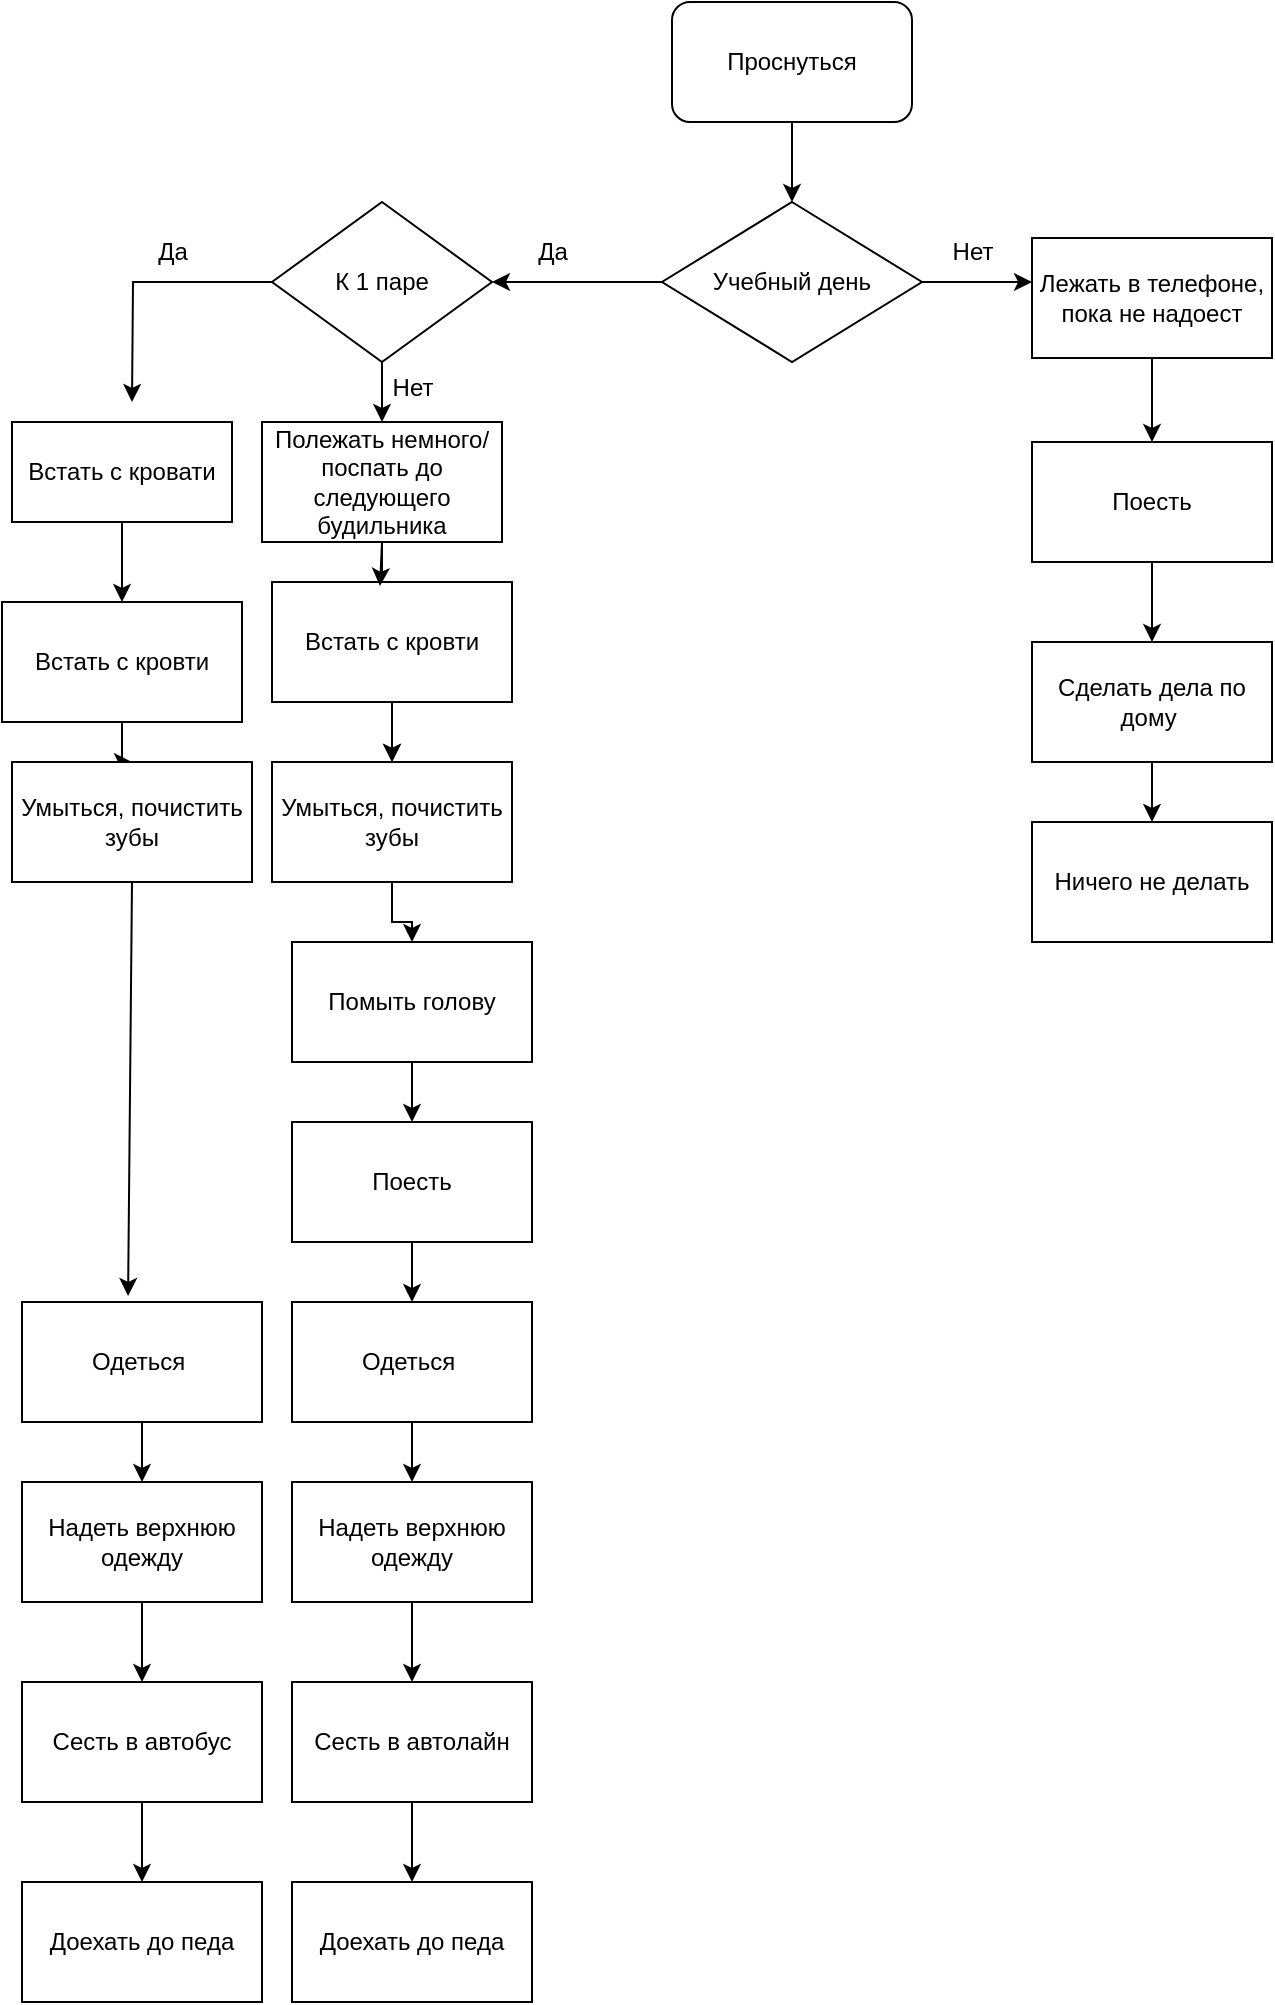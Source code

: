<mxfile version="22.0.5" type="github">
  <diagram name="Страница — 1" id="OQC815DrFUTlcRpNBhNS">
    <mxGraphModel dx="712" dy="786" grid="1" gridSize="10" guides="1" tooltips="1" connect="1" arrows="1" fold="1" page="1" pageScale="1" pageWidth="827" pageHeight="1169" math="0" shadow="0">
      <root>
        <mxCell id="0" />
        <mxCell id="1" parent="0" />
        <mxCell id="2ibJI0fIClqnVWhRsvuN-4" value="" style="edgeStyle=orthogonalEdgeStyle;rounded=0;orthogonalLoop=1;jettySize=auto;html=1;" edge="1" parent="1" source="2ibJI0fIClqnVWhRsvuN-1" target="2ibJI0fIClqnVWhRsvuN-2">
          <mxGeometry relative="1" as="geometry" />
        </mxCell>
        <mxCell id="2ibJI0fIClqnVWhRsvuN-1" value="Проснуться" style="rounded=1;whiteSpace=wrap;html=1;" vertex="1" parent="1">
          <mxGeometry x="340" y="20" width="120" height="60" as="geometry" />
        </mxCell>
        <mxCell id="2ibJI0fIClqnVWhRsvuN-5" style="edgeStyle=orthogonalEdgeStyle;rounded=0;orthogonalLoop=1;jettySize=auto;html=1;" edge="1" parent="1" source="2ibJI0fIClqnVWhRsvuN-2" target="2ibJI0fIClqnVWhRsvuN-3">
          <mxGeometry relative="1" as="geometry">
            <mxPoint x="190" y="190" as="targetPoint" />
          </mxGeometry>
        </mxCell>
        <mxCell id="2ibJI0fIClqnVWhRsvuN-2" value="Учебный день" style="rhombus;whiteSpace=wrap;html=1;" vertex="1" parent="1">
          <mxGeometry x="335" y="120" width="130" height="80" as="geometry" />
        </mxCell>
        <mxCell id="2ibJI0fIClqnVWhRsvuN-10" style="edgeStyle=orthogonalEdgeStyle;rounded=0;orthogonalLoop=1;jettySize=auto;html=1;" edge="1" parent="1" source="2ibJI0fIClqnVWhRsvuN-3">
          <mxGeometry relative="1" as="geometry">
            <mxPoint x="70" y="220" as="targetPoint" />
          </mxGeometry>
        </mxCell>
        <mxCell id="2ibJI0fIClqnVWhRsvuN-13" value="" style="edgeStyle=orthogonalEdgeStyle;rounded=0;orthogonalLoop=1;jettySize=auto;html=1;" edge="1" parent="1" source="2ibJI0fIClqnVWhRsvuN-3" target="2ibJI0fIClqnVWhRsvuN-12">
          <mxGeometry relative="1" as="geometry" />
        </mxCell>
        <mxCell id="2ibJI0fIClqnVWhRsvuN-3" value="К 1 паре" style="rhombus;whiteSpace=wrap;html=1;" vertex="1" parent="1">
          <mxGeometry x="140" y="120" width="110" height="80" as="geometry" />
        </mxCell>
        <mxCell id="2ibJI0fIClqnVWhRsvuN-7" value="Да" style="text;html=1;align=center;verticalAlign=middle;resizable=0;points=[];autosize=1;strokeColor=none;fillColor=none;" vertex="1" parent="1">
          <mxGeometry x="260" y="130" width="40" height="30" as="geometry" />
        </mxCell>
        <mxCell id="2ibJI0fIClqnVWhRsvuN-79" value="" style="edgeStyle=orthogonalEdgeStyle;rounded=0;orthogonalLoop=1;jettySize=auto;html=1;" edge="1" parent="1" source="2ibJI0fIClqnVWhRsvuN-9" target="2ibJI0fIClqnVWhRsvuN-53">
          <mxGeometry relative="1" as="geometry" />
        </mxCell>
        <mxCell id="2ibJI0fIClqnVWhRsvuN-9" value="Встать с кровати" style="rounded=0;whiteSpace=wrap;html=1;" vertex="1" parent="1">
          <mxGeometry x="10" y="230" width="110" height="50" as="geometry" />
        </mxCell>
        <mxCell id="2ibJI0fIClqnVWhRsvuN-11" value="Да" style="text;html=1;align=center;verticalAlign=middle;resizable=0;points=[];autosize=1;strokeColor=none;fillColor=none;" vertex="1" parent="1">
          <mxGeometry x="70" y="130" width="40" height="30" as="geometry" />
        </mxCell>
        <mxCell id="2ibJI0fIClqnVWhRsvuN-76" value="" style="edgeStyle=orthogonalEdgeStyle;rounded=0;orthogonalLoop=1;jettySize=auto;html=1;" edge="1" parent="1" source="2ibJI0fIClqnVWhRsvuN-12" target="2ibJI0fIClqnVWhRsvuN-19">
          <mxGeometry relative="1" as="geometry" />
        </mxCell>
        <mxCell id="2ibJI0fIClqnVWhRsvuN-12" value="Полежать немного/поспать до следующего будильника" style="rounded=0;whiteSpace=wrap;html=1;" vertex="1" parent="1">
          <mxGeometry x="135" y="230" width="120" height="60" as="geometry" />
        </mxCell>
        <mxCell id="2ibJI0fIClqnVWhRsvuN-14" value="Нет" style="text;html=1;align=center;verticalAlign=middle;resizable=0;points=[];autosize=1;strokeColor=none;fillColor=none;" vertex="1" parent="1">
          <mxGeometry x="190" y="198" width="40" height="30" as="geometry" />
        </mxCell>
        <mxCell id="2ibJI0fIClqnVWhRsvuN-48" value="" style="edgeStyle=orthogonalEdgeStyle;rounded=0;orthogonalLoop=1;jettySize=auto;html=1;" edge="1" parent="1" source="2ibJI0fIClqnVWhRsvuN-15" target="2ibJI0fIClqnVWhRsvuN-47">
          <mxGeometry relative="1" as="geometry" />
        </mxCell>
        <mxCell id="2ibJI0fIClqnVWhRsvuN-15" value="Лежать в телефоне, пока не надоест" style="rounded=0;whiteSpace=wrap;html=1;" vertex="1" parent="1">
          <mxGeometry x="520" y="138" width="120" height="60" as="geometry" />
        </mxCell>
        <mxCell id="2ibJI0fIClqnVWhRsvuN-16" style="edgeStyle=orthogonalEdgeStyle;rounded=0;orthogonalLoop=1;jettySize=auto;html=1;entryX=0;entryY=0.367;entryDx=0;entryDy=0;entryPerimeter=0;" edge="1" parent="1" source="2ibJI0fIClqnVWhRsvuN-2" target="2ibJI0fIClqnVWhRsvuN-15">
          <mxGeometry relative="1" as="geometry" />
        </mxCell>
        <mxCell id="2ibJI0fIClqnVWhRsvuN-17" value="Нет" style="text;html=1;align=center;verticalAlign=middle;resizable=0;points=[];autosize=1;strokeColor=none;fillColor=none;" vertex="1" parent="1">
          <mxGeometry x="470" y="130" width="40" height="30" as="geometry" />
        </mxCell>
        <mxCell id="2ibJI0fIClqnVWhRsvuN-74" value="" style="edgeStyle=orthogonalEdgeStyle;rounded=0;orthogonalLoop=1;jettySize=auto;html=1;" edge="1" parent="1" source="2ibJI0fIClqnVWhRsvuN-18" target="2ibJI0fIClqnVWhRsvuN-19">
          <mxGeometry relative="1" as="geometry" />
        </mxCell>
        <mxCell id="2ibJI0fIClqnVWhRsvuN-18" value="Встать с кровти" style="rounded=0;whiteSpace=wrap;html=1;" vertex="1" parent="1">
          <mxGeometry x="140" y="310" width="120" height="60" as="geometry" />
        </mxCell>
        <mxCell id="2ibJI0fIClqnVWhRsvuN-71" value="" style="edgeStyle=orthogonalEdgeStyle;rounded=0;orthogonalLoop=1;jettySize=auto;html=1;" edge="1" parent="1" source="2ibJI0fIClqnVWhRsvuN-19" target="2ibJI0fIClqnVWhRsvuN-20">
          <mxGeometry relative="1" as="geometry" />
        </mxCell>
        <mxCell id="2ibJI0fIClqnVWhRsvuN-19" value="Умыться, почистить зубы" style="rounded=0;whiteSpace=wrap;html=1;" vertex="1" parent="1">
          <mxGeometry x="140" y="400" width="120" height="60" as="geometry" />
        </mxCell>
        <mxCell id="2ibJI0fIClqnVWhRsvuN-70" value="" style="edgeStyle=orthogonalEdgeStyle;rounded=0;orthogonalLoop=1;jettySize=auto;html=1;" edge="1" parent="1" source="2ibJI0fIClqnVWhRsvuN-20" target="2ibJI0fIClqnVWhRsvuN-21">
          <mxGeometry relative="1" as="geometry" />
        </mxCell>
        <mxCell id="2ibJI0fIClqnVWhRsvuN-20" value="Помыть голову" style="rounded=0;whiteSpace=wrap;html=1;" vertex="1" parent="1">
          <mxGeometry x="150" y="490" width="120" height="60" as="geometry" />
        </mxCell>
        <mxCell id="2ibJI0fIClqnVWhRsvuN-69" value="" style="edgeStyle=orthogonalEdgeStyle;rounded=0;orthogonalLoop=1;jettySize=auto;html=1;" edge="1" parent="1" source="2ibJI0fIClqnVWhRsvuN-21" target="2ibJI0fIClqnVWhRsvuN-55">
          <mxGeometry relative="1" as="geometry" />
        </mxCell>
        <mxCell id="2ibJI0fIClqnVWhRsvuN-21" value="Поесть" style="rounded=0;whiteSpace=wrap;html=1;" vertex="1" parent="1">
          <mxGeometry x="150" y="580" width="120" height="60" as="geometry" />
        </mxCell>
        <mxCell id="2ibJI0fIClqnVWhRsvuN-68" value="" style="edgeStyle=orthogonalEdgeStyle;rounded=0;orthogonalLoop=1;jettySize=auto;html=1;" edge="1" parent="1" source="2ibJI0fIClqnVWhRsvuN-22" target="2ibJI0fIClqnVWhRsvuN-23">
          <mxGeometry relative="1" as="geometry" />
        </mxCell>
        <mxCell id="2ibJI0fIClqnVWhRsvuN-22" value="Одеться&amp;nbsp;" style="rounded=0;whiteSpace=wrap;html=1;" vertex="1" parent="1">
          <mxGeometry x="15" y="670" width="120" height="60" as="geometry" />
        </mxCell>
        <mxCell id="2ibJI0fIClqnVWhRsvuN-58" value="" style="edgeStyle=orthogonalEdgeStyle;rounded=0;orthogonalLoop=1;jettySize=auto;html=1;" edge="1" parent="1" source="2ibJI0fIClqnVWhRsvuN-23" target="2ibJI0fIClqnVWhRsvuN-30">
          <mxGeometry relative="1" as="geometry" />
        </mxCell>
        <mxCell id="2ibJI0fIClqnVWhRsvuN-23" value="Надеть верхнюю одежду" style="rounded=0;whiteSpace=wrap;html=1;" vertex="1" parent="1">
          <mxGeometry x="15" y="760" width="120" height="60" as="geometry" />
        </mxCell>
        <mxCell id="2ibJI0fIClqnVWhRsvuN-61" value="" style="edgeStyle=orthogonalEdgeStyle;rounded=0;orthogonalLoop=1;jettySize=auto;html=1;" edge="1" parent="1" source="2ibJI0fIClqnVWhRsvuN-24" target="2ibJI0fIClqnVWhRsvuN-59">
          <mxGeometry relative="1" as="geometry" />
        </mxCell>
        <mxCell id="2ibJI0fIClqnVWhRsvuN-24" value="Сесть в автолайн" style="rounded=0;whiteSpace=wrap;html=1;" vertex="1" parent="1">
          <mxGeometry x="150" y="860" width="120" height="60" as="geometry" />
        </mxCell>
        <mxCell id="2ibJI0fIClqnVWhRsvuN-25" value="Доехать до педа" style="rounded=0;whiteSpace=wrap;html=1;" vertex="1" parent="1">
          <mxGeometry x="15" y="960" width="120" height="60" as="geometry" />
        </mxCell>
        <mxCell id="2ibJI0fIClqnVWhRsvuN-60" value="" style="edgeStyle=orthogonalEdgeStyle;rounded=0;orthogonalLoop=1;jettySize=auto;html=1;" edge="1" parent="1" source="2ibJI0fIClqnVWhRsvuN-30" target="2ibJI0fIClqnVWhRsvuN-25">
          <mxGeometry relative="1" as="geometry" />
        </mxCell>
        <mxCell id="2ibJI0fIClqnVWhRsvuN-30" value="Сесть в автобус" style="rounded=0;whiteSpace=wrap;html=1;" vertex="1" parent="1">
          <mxGeometry x="15" y="860" width="120" height="60" as="geometry" />
        </mxCell>
        <mxCell id="2ibJI0fIClqnVWhRsvuN-50" value="" style="edgeStyle=orthogonalEdgeStyle;rounded=0;orthogonalLoop=1;jettySize=auto;html=1;" edge="1" parent="1" source="2ibJI0fIClqnVWhRsvuN-47" target="2ibJI0fIClqnVWhRsvuN-49">
          <mxGeometry relative="1" as="geometry" />
        </mxCell>
        <mxCell id="2ibJI0fIClqnVWhRsvuN-47" value="Поесть" style="rounded=0;whiteSpace=wrap;html=1;" vertex="1" parent="1">
          <mxGeometry x="520" y="240" width="120" height="60" as="geometry" />
        </mxCell>
        <mxCell id="2ibJI0fIClqnVWhRsvuN-52" value="" style="edgeStyle=orthogonalEdgeStyle;rounded=0;orthogonalLoop=1;jettySize=auto;html=1;" edge="1" parent="1" source="2ibJI0fIClqnVWhRsvuN-49" target="2ibJI0fIClqnVWhRsvuN-51">
          <mxGeometry relative="1" as="geometry" />
        </mxCell>
        <mxCell id="2ibJI0fIClqnVWhRsvuN-49" value="Сделать дела по дому&amp;nbsp;" style="rounded=0;whiteSpace=wrap;html=1;" vertex="1" parent="1">
          <mxGeometry x="520" y="340" width="120" height="60" as="geometry" />
        </mxCell>
        <mxCell id="2ibJI0fIClqnVWhRsvuN-51" value="Ничего не делать" style="rounded=0;whiteSpace=wrap;html=1;" vertex="1" parent="1">
          <mxGeometry x="520" y="430" width="120" height="60" as="geometry" />
        </mxCell>
        <mxCell id="2ibJI0fIClqnVWhRsvuN-80" value="" style="edgeStyle=orthogonalEdgeStyle;rounded=0;orthogonalLoop=1;jettySize=auto;html=1;" edge="1" parent="1" source="2ibJI0fIClqnVWhRsvuN-53" target="2ibJI0fIClqnVWhRsvuN-54">
          <mxGeometry relative="1" as="geometry" />
        </mxCell>
        <mxCell id="2ibJI0fIClqnVWhRsvuN-53" value="Встать с кровти" style="rounded=0;whiteSpace=wrap;html=1;" vertex="1" parent="1">
          <mxGeometry x="5" y="320" width="120" height="60" as="geometry" />
        </mxCell>
        <mxCell id="2ibJI0fIClqnVWhRsvuN-54" value="Умыться, почистить зубы" style="rounded=0;whiteSpace=wrap;html=1;" vertex="1" parent="1">
          <mxGeometry x="10" y="400" width="120" height="60" as="geometry" />
        </mxCell>
        <mxCell id="2ibJI0fIClqnVWhRsvuN-67" value="" style="edgeStyle=orthogonalEdgeStyle;rounded=0;orthogonalLoop=1;jettySize=auto;html=1;" edge="1" parent="1" source="2ibJI0fIClqnVWhRsvuN-55" target="2ibJI0fIClqnVWhRsvuN-56">
          <mxGeometry relative="1" as="geometry" />
        </mxCell>
        <mxCell id="2ibJI0fIClqnVWhRsvuN-55" value="Одеться&amp;nbsp;" style="rounded=0;whiteSpace=wrap;html=1;" vertex="1" parent="1">
          <mxGeometry x="150" y="670" width="120" height="60" as="geometry" />
        </mxCell>
        <mxCell id="2ibJI0fIClqnVWhRsvuN-66" value="" style="edgeStyle=orthogonalEdgeStyle;rounded=0;orthogonalLoop=1;jettySize=auto;html=1;" edge="1" parent="1" source="2ibJI0fIClqnVWhRsvuN-56" target="2ibJI0fIClqnVWhRsvuN-24">
          <mxGeometry relative="1" as="geometry" />
        </mxCell>
        <mxCell id="2ibJI0fIClqnVWhRsvuN-56" value="Надеть верхнюю одежду" style="rounded=0;whiteSpace=wrap;html=1;" vertex="1" parent="1">
          <mxGeometry x="150" y="760" width="120" height="60" as="geometry" />
        </mxCell>
        <mxCell id="2ibJI0fIClqnVWhRsvuN-59" value="Доехать до педа" style="rounded=0;whiteSpace=wrap;html=1;" vertex="1" parent="1">
          <mxGeometry x="150" y="960" width="120" height="60" as="geometry" />
        </mxCell>
        <mxCell id="2ibJI0fIClqnVWhRsvuN-77" value="" style="endArrow=classic;html=1;rounded=0;entryX=0.45;entryY=0.033;entryDx=0;entryDy=0;entryPerimeter=0;exitX=0.5;exitY=1;exitDx=0;exitDy=0;" edge="1" parent="1" source="2ibJI0fIClqnVWhRsvuN-12" target="2ibJI0fIClqnVWhRsvuN-18">
          <mxGeometry width="50" height="50" relative="1" as="geometry">
            <mxPoint x="210" y="320" as="sourcePoint" />
            <mxPoint x="260" y="270" as="targetPoint" />
          </mxGeometry>
        </mxCell>
        <mxCell id="2ibJI0fIClqnVWhRsvuN-82" value="" style="endArrow=classic;html=1;rounded=0;entryX=0.442;entryY=-0.05;entryDx=0;entryDy=0;exitX=0.5;exitY=1;exitDx=0;exitDy=0;entryPerimeter=0;" edge="1" parent="1" source="2ibJI0fIClqnVWhRsvuN-54" target="2ibJI0fIClqnVWhRsvuN-22">
          <mxGeometry width="50" height="50" relative="1" as="geometry">
            <mxPoint x="350" y="490" as="sourcePoint" />
            <mxPoint x="400" y="440" as="targetPoint" />
          </mxGeometry>
        </mxCell>
      </root>
    </mxGraphModel>
  </diagram>
</mxfile>

